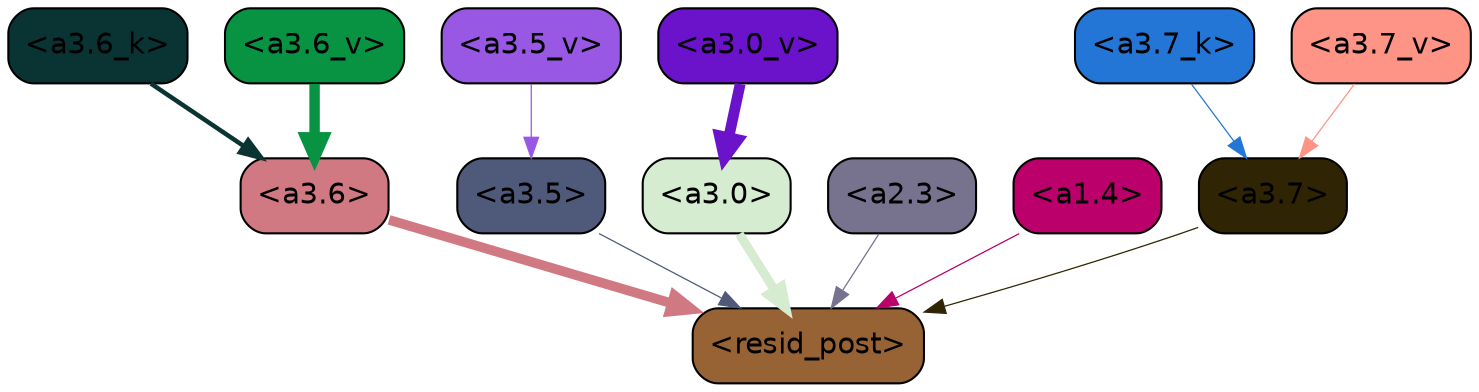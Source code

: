 strict digraph "" {
	graph [bgcolor=transparent,
		layout=dot,
		overlap=false,
		splines=true
	];
	"<a3.7>"	[color=black,
		fillcolor="#2f2403",
		fontname=Helvetica,
		shape=box,
		style="filled, rounded"];
	"<resid_post>"	[color=black,
		fillcolor="#976234",
		fontname=Helvetica,
		shape=box,
		style="filled, rounded"];
	"<a3.7>" -> "<resid_post>"	[color="#2f2403",
		penwidth=0.6];
	"<a3.6>"	[color=black,
		fillcolor="#d17983",
		fontname=Helvetica,
		shape=box,
		style="filled, rounded"];
	"<a3.6>" -> "<resid_post>"	[color="#d17983",
		penwidth=4.646730065345764];
	"<a3.5>"	[color=black,
		fillcolor="#4f5979",
		fontname=Helvetica,
		shape=box,
		style="filled, rounded"];
	"<a3.5>" -> "<resid_post>"	[color="#4f5979",
		penwidth=0.6];
	"<a3.0>"	[color=black,
		fillcolor="#d5ecd0",
		fontname=Helvetica,
		shape=box,
		style="filled, rounded"];
	"<a3.0>" -> "<resid_post>"	[color="#d5ecd0",
		penwidth=4.323132634162903];
	"<a2.3>"	[color=black,
		fillcolor="#77728d",
		fontname=Helvetica,
		shape=box,
		style="filled, rounded"];
	"<a2.3>" -> "<resid_post>"	[color="#77728d",
		penwidth=0.6];
	"<a1.4>"	[color=black,
		fillcolor="#bb006b",
		fontname=Helvetica,
		shape=box,
		style="filled, rounded"];
	"<a1.4>" -> "<resid_post>"	[color="#bb006b",
		penwidth=0.6];
	"<a3.7_k>"	[color=black,
		fillcolor="#2476d6",
		fontname=Helvetica,
		shape=box,
		style="filled, rounded"];
	"<a3.7_k>" -> "<a3.7>"	[color="#2476d6",
		penwidth=0.6];
	"<a3.6_k>"	[color=black,
		fillcolor="#0a3433",
		fontname=Helvetica,
		shape=box,
		style="filled, rounded"];
	"<a3.6_k>" -> "<a3.6>"	[color="#0a3433",
		penwidth=2.174198240041733];
	"<a3.7_v>"	[color=black,
		fillcolor="#fd9485",
		fontname=Helvetica,
		shape=box,
		style="filled, rounded"];
	"<a3.7_v>" -> "<a3.7>"	[color="#fd9485",
		penwidth=0.6];
	"<a3.6_v>"	[color=black,
		fillcolor="#089343",
		fontname=Helvetica,
		shape=box,
		style="filled, rounded"];
	"<a3.6_v>" -> "<a3.6>"	[color="#089343",
		penwidth=5.002329230308533];
	"<a3.5_v>"	[color=black,
		fillcolor="#9958e3",
		fontname=Helvetica,
		shape=box,
		style="filled, rounded"];
	"<a3.5_v>" -> "<a3.5>"	[color="#9958e3",
		penwidth=0.6];
	"<a3.0_v>"	[color=black,
		fillcolor="#6a13ca",
		fontname=Helvetica,
		shape=box,
		style="filled, rounded"];
	"<a3.0_v>" -> "<a3.0>"	[color="#6a13ca",
		penwidth=5.188832879066467];
}
